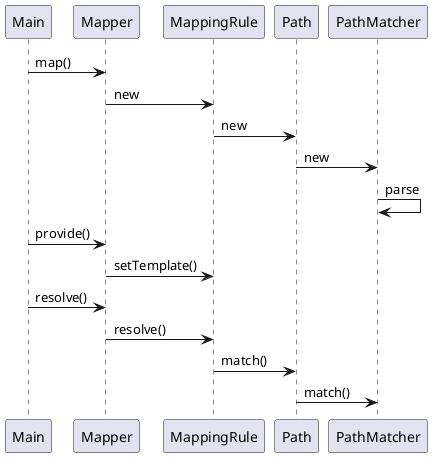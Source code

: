 @startuml
Main -> Mapper: map()
Mapper -> MappingRule: new
MappingRule -> Path: new
Path -> PathMatcher: new
PathMatcher -> PathMatcher: parse
Main -> Mapper: provide()
Mapper -> MappingRule: setTemplate()
Main -> Mapper: resolve()
Mapper -> MappingRule: resolve()
MappingRule -> Path: match()
Path -> PathMatcher: match()
@enduml